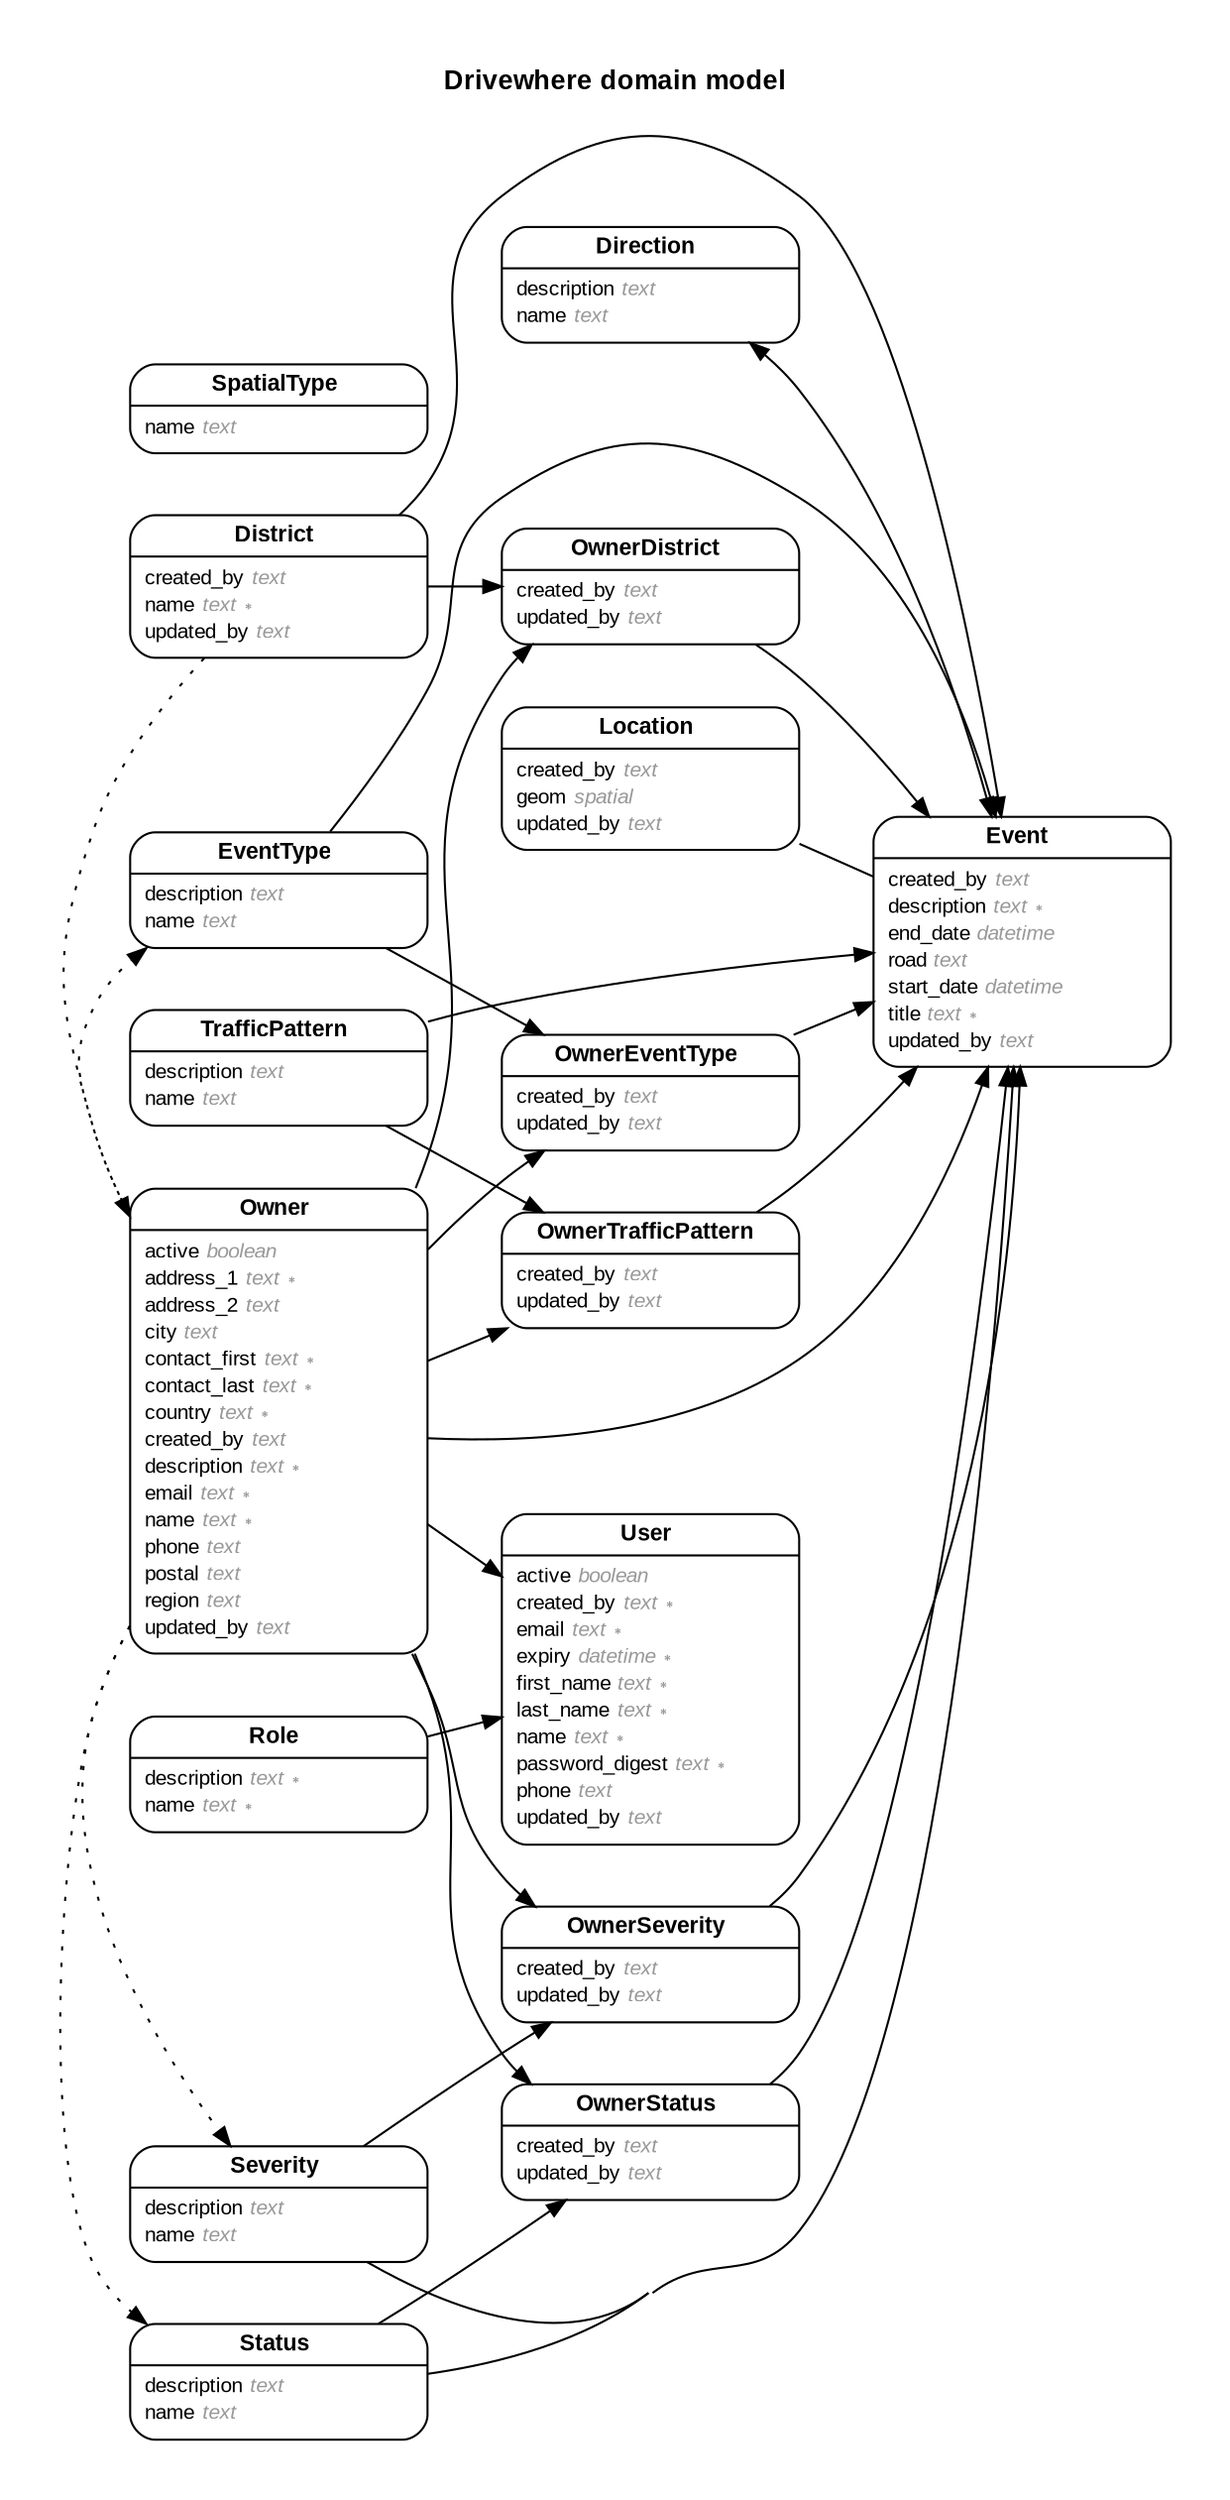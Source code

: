 digraph Drivewhere {
rankdir = "LR";
ranksep = "0.5";
nodesep = "0.4";
pad = "0.4,0.4";
margin = "0,0";
concentrate = "true";
labelloc = "t";
fontsize = "13";
fontname = "Arial Bold";
node[ shape  =  "Mrecord" , fontsize  =  "10" , fontname  =  "Arial" , margin  =  "0.07,0.05" , penwidth  =  "1.0"];
edge[ fontname  =  "Arial" , fontsize  =  "7" , dir  =  "both" , arrowsize  =  "0.9" , penwidth  =  "1.0" , labelangle  =  "32" , labeldistance  =  "1.8"];
label = "Drivewhere domain model\n\n";
m_Direction [label = <<table border="0" align="center" cellspacing="0.5" cellpadding="0" width="134">
  <tr><td align="center" valign="bottom" width="130"><font face="Arial Bold" point-size="11">Direction</font></td></tr>
</table>
|
<table border="0" align="left" cellspacing="2" cellpadding="0" width="134">
  <tr><td align="left" width="130" port="description">description <font face="Arial Italic" color="grey60">text</font></td></tr>
  <tr><td align="left" width="130" port="name">name <font face="Arial Italic" color="grey60">text</font></td></tr>
</table>
>];
m_District [label = <<table border="0" align="center" cellspacing="0.5" cellpadding="0" width="134">
  <tr><td align="center" valign="bottom" width="130"><font face="Arial Bold" point-size="11">District</font></td></tr>
</table>
|
<table border="0" align="left" cellspacing="2" cellpadding="0" width="134">
  <tr><td align="left" width="130" port="created_by">created_by <font face="Arial Italic" color="grey60">text</font></td></tr>
  <tr><td align="left" width="130" port="name">name <font face="Arial Italic" color="grey60">text ∗</font></td></tr>
  <tr><td align="left" width="130" port="updated_by">updated_by <font face="Arial Italic" color="grey60">text</font></td></tr>
</table>
>];
m_Event [label = <<table border="0" align="center" cellspacing="0.5" cellpadding="0" width="134">
  <tr><td align="center" valign="bottom" width="130"><font face="Arial Bold" point-size="11">Event</font></td></tr>
</table>
|
<table border="0" align="left" cellspacing="2" cellpadding="0" width="134">
  <tr><td align="left" width="130" port="created_by">created_by <font face="Arial Italic" color="grey60">text</font></td></tr>
  <tr><td align="left" width="130" port="description">description <font face="Arial Italic" color="grey60">text ∗</font></td></tr>
  <tr><td align="left" width="130" port="end_date">end_date <font face="Arial Italic" color="grey60">datetime</font></td></tr>
  <tr><td align="left" width="130" port="road">road <font face="Arial Italic" color="grey60">text</font></td></tr>
  <tr><td align="left" width="130" port="start_date">start_date <font face="Arial Italic" color="grey60">datetime</font></td></tr>
  <tr><td align="left" width="130" port="title">title <font face="Arial Italic" color="grey60">text ∗</font></td></tr>
  <tr><td align="left" width="130" port="updated_by">updated_by <font face="Arial Italic" color="grey60">text</font></td></tr>
</table>
>];
m_EventType [label = <<table border="0" align="center" cellspacing="0.5" cellpadding="0" width="134">
  <tr><td align="center" valign="bottom" width="130"><font face="Arial Bold" point-size="11">EventType</font></td></tr>
</table>
|
<table border="0" align="left" cellspacing="2" cellpadding="0" width="134">
  <tr><td align="left" width="130" port="description">description <font face="Arial Italic" color="grey60">text</font></td></tr>
  <tr><td align="left" width="130" port="name">name <font face="Arial Italic" color="grey60">text</font></td></tr>
</table>
>];
m_Location [label = <<table border="0" align="center" cellspacing="0.5" cellpadding="0" width="134">
  <tr><td align="center" valign="bottom" width="130"><font face="Arial Bold" point-size="11">Location</font></td></tr>
</table>
|
<table border="0" align="left" cellspacing="2" cellpadding="0" width="134">
  <tr><td align="left" width="130" port="created_by">created_by <font face="Arial Italic" color="grey60">text</font></td></tr>
  <tr><td align="left" width="130" port="geom">geom <font face="Arial Italic" color="grey60">spatial</font></td></tr>
  <tr><td align="left" width="130" port="updated_by">updated_by <font face="Arial Italic" color="grey60">text</font></td></tr>
</table>
>];
m_Owner [label = <<table border="0" align="center" cellspacing="0.5" cellpadding="0" width="134">
  <tr><td align="center" valign="bottom" width="130"><font face="Arial Bold" point-size="11">Owner</font></td></tr>
</table>
|
<table border="0" align="left" cellspacing="2" cellpadding="0" width="134">
  <tr><td align="left" width="130" port="active">active <font face="Arial Italic" color="grey60">boolean</font></td></tr>
  <tr><td align="left" width="130" port="address_1">address_1 <font face="Arial Italic" color="grey60">text ∗</font></td></tr>
  <tr><td align="left" width="130" port="address_2">address_2 <font face="Arial Italic" color="grey60">text</font></td></tr>
  <tr><td align="left" width="130" port="city">city <font face="Arial Italic" color="grey60">text</font></td></tr>
  <tr><td align="left" width="130" port="contact_first">contact_first <font face="Arial Italic" color="grey60">text ∗</font></td></tr>
  <tr><td align="left" width="130" port="contact_last">contact_last <font face="Arial Italic" color="grey60">text ∗</font></td></tr>
  <tr><td align="left" width="130" port="country">country <font face="Arial Italic" color="grey60">text ∗</font></td></tr>
  <tr><td align="left" width="130" port="created_by">created_by <font face="Arial Italic" color="grey60">text</font></td></tr>
  <tr><td align="left" width="130" port="description">description <font face="Arial Italic" color="grey60">text ∗</font></td></tr>
  <tr><td align="left" width="130" port="email">email <font face="Arial Italic" color="grey60">text ∗</font></td></tr>
  <tr><td align="left" width="130" port="name">name <font face="Arial Italic" color="grey60">text ∗</font></td></tr>
  <tr><td align="left" width="130" port="phone">phone <font face="Arial Italic" color="grey60">text</font></td></tr>
  <tr><td align="left" width="130" port="postal">postal <font face="Arial Italic" color="grey60">text</font></td></tr>
  <tr><td align="left" width="130" port="region">region <font face="Arial Italic" color="grey60">text</font></td></tr>
  <tr><td align="left" width="130" port="updated_by">updated_by <font face="Arial Italic" color="grey60">text</font></td></tr>
</table>
>];
m_OwnerDistrict [label = <<table border="0" align="center" cellspacing="0.5" cellpadding="0" width="134">
  <tr><td align="center" valign="bottom" width="130"><font face="Arial Bold" point-size="11">OwnerDistrict</font></td></tr>
</table>
|
<table border="0" align="left" cellspacing="2" cellpadding="0" width="134">
  <tr><td align="left" width="130" port="created_by">created_by <font face="Arial Italic" color="grey60">text</font></td></tr>
  <tr><td align="left" width="130" port="updated_by">updated_by <font face="Arial Italic" color="grey60">text</font></td></tr>
</table>
>];
m_OwnerEventType [label = <<table border="0" align="center" cellspacing="0.5" cellpadding="0" width="134">
  <tr><td align="center" valign="bottom" width="130"><font face="Arial Bold" point-size="11">OwnerEventType</font></td></tr>
</table>
|
<table border="0" align="left" cellspacing="2" cellpadding="0" width="134">
  <tr><td align="left" width="130" port="created_by">created_by <font face="Arial Italic" color="grey60">text</font></td></tr>
  <tr><td align="left" width="130" port="updated_by">updated_by <font face="Arial Italic" color="grey60">text</font></td></tr>
</table>
>];
m_OwnerSeverity [label = <<table border="0" align="center" cellspacing="0.5" cellpadding="0" width="134">
  <tr><td align="center" valign="bottom" width="130"><font face="Arial Bold" point-size="11">OwnerSeverity</font></td></tr>
</table>
|
<table border="0" align="left" cellspacing="2" cellpadding="0" width="134">
  <tr><td align="left" width="130" port="created_by">created_by <font face="Arial Italic" color="grey60">text</font></td></tr>
  <tr><td align="left" width="130" port="updated_by">updated_by <font face="Arial Italic" color="grey60">text</font></td></tr>
</table>
>];
m_OwnerStatus [label = <<table border="0" align="center" cellspacing="0.5" cellpadding="0" width="134">
  <tr><td align="center" valign="bottom" width="130"><font face="Arial Bold" point-size="11">OwnerStatus</font></td></tr>
</table>
|
<table border="0" align="left" cellspacing="2" cellpadding="0" width="134">
  <tr><td align="left" width="130" port="created_by">created_by <font face="Arial Italic" color="grey60">text</font></td></tr>
  <tr><td align="left" width="130" port="updated_by">updated_by <font face="Arial Italic" color="grey60">text</font></td></tr>
</table>
>];
m_OwnerTrafficPattern [label = <<table border="0" align="center" cellspacing="0.5" cellpadding="0" width="134">
  <tr><td align="center" valign="bottom" width="130"><font face="Arial Bold" point-size="11">OwnerTrafficPattern</font></td></tr>
</table>
|
<table border="0" align="left" cellspacing="2" cellpadding="0" width="134">
  <tr><td align="left" width="130" port="created_by">created_by <font face="Arial Italic" color="grey60">text</font></td></tr>
  <tr><td align="left" width="130" port="updated_by">updated_by <font face="Arial Italic" color="grey60">text</font></td></tr>
</table>
>];
m_Role [label = <<table border="0" align="center" cellspacing="0.5" cellpadding="0" width="134">
  <tr><td align="center" valign="bottom" width="130"><font face="Arial Bold" point-size="11">Role</font></td></tr>
</table>
|
<table border="0" align="left" cellspacing="2" cellpadding="0" width="134">
  <tr><td align="left" width="130" port="description">description <font face="Arial Italic" color="grey60">text ∗</font></td></tr>
  <tr><td align="left" width="130" port="name">name <font face="Arial Italic" color="grey60">text ∗</font></td></tr>
</table>
>];
m_Severity [label = <<table border="0" align="center" cellspacing="0.5" cellpadding="0" width="134">
  <tr><td align="center" valign="bottom" width="130"><font face="Arial Bold" point-size="11">Severity</font></td></tr>
</table>
|
<table border="0" align="left" cellspacing="2" cellpadding="0" width="134">
  <tr><td align="left" width="130" port="description">description <font face="Arial Italic" color="grey60">text</font></td></tr>
  <tr><td align="left" width="130" port="name">name <font face="Arial Italic" color="grey60">text</font></td></tr>
</table>
>];
m_SpatialType [label = <<table border="0" align="center" cellspacing="0.5" cellpadding="0" width="134">
  <tr><td align="center" valign="bottom" width="130"><font face="Arial Bold" point-size="11">SpatialType</font></td></tr>
</table>
|
<table border="0" align="left" cellspacing="2" cellpadding="0" width="134">
  <tr><td align="left" width="130" port="name">name <font face="Arial Italic" color="grey60">text</font></td></tr>
</table>
>];
m_Status [label = <<table border="0" align="center" cellspacing="0.5" cellpadding="0" width="134">
  <tr><td align="center" valign="bottom" width="130"><font face="Arial Bold" point-size="11">Status</font></td></tr>
</table>
|
<table border="0" align="left" cellspacing="2" cellpadding="0" width="134">
  <tr><td align="left" width="130" port="description">description <font face="Arial Italic" color="grey60">text</font></td></tr>
  <tr><td align="left" width="130" port="name">name <font face="Arial Italic" color="grey60">text</font></td></tr>
</table>
>];
m_TrafficPattern [label = <<table border="0" align="center" cellspacing="0.5" cellpadding="0" width="134">
  <tr><td align="center" valign="bottom" width="130"><font face="Arial Bold" point-size="11">TrafficPattern</font></td></tr>
</table>
|
<table border="0" align="left" cellspacing="2" cellpadding="0" width="134">
  <tr><td align="left" width="130" port="description">description <font face="Arial Italic" color="grey60">text</font></td></tr>
  <tr><td align="left" width="130" port="name">name <font face="Arial Italic" color="grey60">text</font></td></tr>
</table>
>];
m_User [label = <<table border="0" align="center" cellspacing="0.5" cellpadding="0" width="134">
  <tr><td align="center" valign="bottom" width="130"><font face="Arial Bold" point-size="11">User</font></td></tr>
</table>
|
<table border="0" align="left" cellspacing="2" cellpadding="0" width="134">
  <tr><td align="left" width="130" port="active">active <font face="Arial Italic" color="grey60">boolean</font></td></tr>
  <tr><td align="left" width="130" port="created_by">created_by <font face="Arial Italic" color="grey60">text ∗</font></td></tr>
  <tr><td align="left" width="130" port="email">email <font face="Arial Italic" color="grey60">text ∗</font></td></tr>
  <tr><td align="left" width="130" port="expiry">expiry <font face="Arial Italic" color="grey60">datetime ∗</font></td></tr>
  <tr><td align="left" width="130" port="first_name">first_name <font face="Arial Italic" color="grey60">text ∗</font></td></tr>
  <tr><td align="left" width="130" port="last_name">last_name <font face="Arial Italic" color="grey60">text ∗</font></td></tr>
  <tr><td align="left" width="130" port="name">name <font face="Arial Italic" color="grey60">text ∗</font></td></tr>
  <tr><td align="left" width="130" port="password_digest">password_digest <font face="Arial Italic" color="grey60">text ∗</font></td></tr>
  <tr><td align="left" width="130" port="phone">phone <font face="Arial Italic" color="grey60">text</font></td></tr>
  <tr><td align="left" width="130" port="updated_by">updated_by <font face="Arial Italic" color="grey60">text</font></td></tr>
</table>
>];
  m_Event -> m_Direction [arrowhead = "normal", arrowtail = "none", weight = "1"];
  m_District -> m_OwnerDistrict [arrowhead = "normal", arrowtail = "none", weight = "2"];
  m_District -> m_Owner [style = "dotted", arrowhead = "normal", arrowtail = "none", weight = "2", constraint = "false"];
  m_Owner -> m_Event [arrowhead = "normal", arrowtail = "none", weight = "2"];
  m_EventType -> m_Event [arrowhead = "normal", arrowtail = "none", weight = "1"];
  m_Severity -> m_Event [arrowhead = "normal", arrowtail = "none", weight = "2"];
  m_District -> m_Event [arrowhead = "normal", arrowtail = "none", weight = "1"];
  m_Direction -> m_Event [arrowhead = "normal", arrowtail = "none", weight = "1"];
  m_Location -> m_Event [arrowhead = "none", arrowtail = "none", weight = "2"];
  m_TrafficPattern -> m_Event [arrowhead = "normal", arrowtail = "none", weight = "2"];
  m_Status -> m_Event [arrowhead = "normal", arrowtail = "none", weight = "1"];
  m_EventType -> m_OwnerEventType [arrowhead = "normal", arrowtail = "none", weight = "2"];
  m_Owner -> m_OwnerEventType [arrowhead = "normal", arrowtail = "none", weight = "2"];
  m_Owner -> m_EventType [style = "dotted", arrowhead = "normal", arrowtail = "none", weight = "1", constraint = "false"];
  m_Owner -> m_OwnerDistrict [arrowhead = "normal", arrowtail = "none", weight = "2"];
  m_Owner -> m_OwnerSeverity [arrowhead = "normal", arrowtail = "none", weight = "2"];
  m_Owner -> m_Severity [style = "dotted", arrowhead = "normal", arrowtail = "none", weight = "2", constraint = "false"];
  m_Owner -> m_OwnerStatus [arrowhead = "normal", arrowtail = "none", weight = "2"];
  m_Owner -> m_Status [style = "dotted", arrowhead = "normal", arrowtail = "none", weight = "1", constraint = "false"];
  m_Owner -> m_User [arrowhead = "normal", arrowtail = "none", weight = "2"];
  m_OwnerDistrict -> m_Event [arrowhead = "normal", arrowtail = "none", weight = "1"];
  m_OwnerEventType -> m_Event [arrowhead = "normal", arrowtail = "none", weight = "1"];
  m_Severity -> m_OwnerSeverity [arrowhead = "normal", arrowtail = "none", weight = "2"];
  m_OwnerSeverity -> m_Event [arrowhead = "normal", arrowtail = "none", weight = "1"];
  m_Status -> m_OwnerStatus [arrowhead = "normal", arrowtail = "none", weight = "1"];
  m_OwnerStatus -> m_Event [arrowhead = "normal", arrowtail = "none", weight = "1"];
  m_Owner -> m_OwnerTrafficPattern [arrowhead = "normal", arrowtail = "none", weight = "1"];
  m_TrafficPattern -> m_OwnerTrafficPattern [arrowhead = "normal", arrowtail = "none", weight = "2"];
  m_OwnerTrafficPattern -> m_Event [arrowhead = "normal", arrowtail = "none", weight = "1"];
  m_Role -> m_User [arrowhead = "normal", arrowtail = "none", weight = "2"];
  m_TrafficPattern -> m_Owner [style = "dotted", arrowhead = "normal", arrowtail = "none", weight = "1", constraint = "false"];
}
